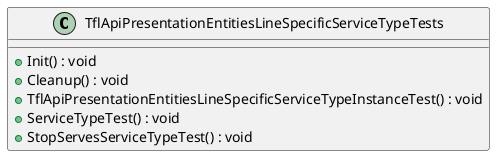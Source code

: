 @startuml
class TflApiPresentationEntitiesLineSpecificServiceTypeTests {
    + Init() : void
    + Cleanup() : void
    + TflApiPresentationEntitiesLineSpecificServiceTypeInstanceTest() : void
    + ServiceTypeTest() : void
    + StopServesServiceTypeTest() : void
}
@enduml
